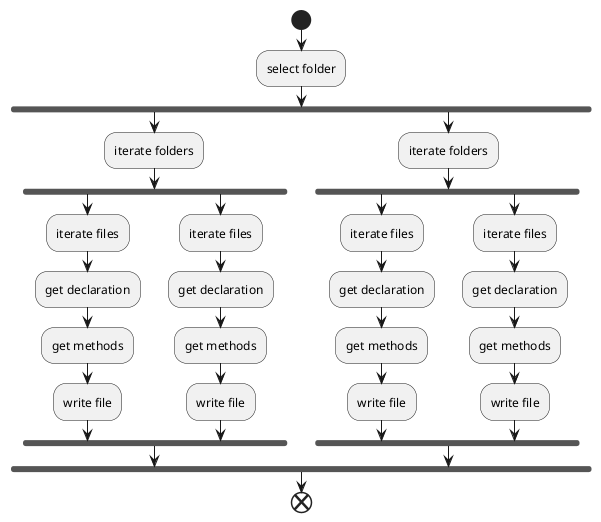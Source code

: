 @startuml XppMetadataGenerator Activity
start
:select folder;

fork
    :iterate folders;
    fork
        :iterate files;
        :get declaration;
        :get methods;
        :write file;
    fork again
        :iterate files;
        :get declaration;
        :get methods;
        :write file;
    end fork

fork again
    :iterate folders;
    fork
        :iterate files;
        :get declaration;
        :get methods;
       :write file;
    fork again
        :iterate files;
        :get declaration;
        :get methods;
        :write file;
    end fork
end fork

end
@enduml

@startuml XppMetadataGenerator Seq
FolderReader -> FileReader

@enduml